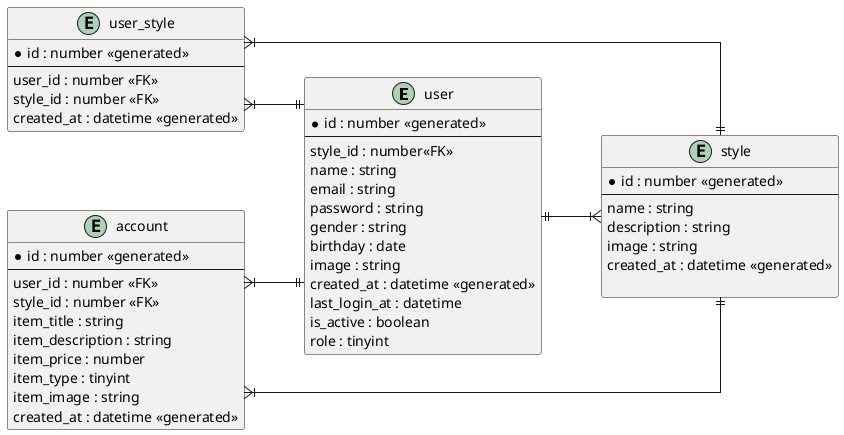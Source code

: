 @startuml
' hide the spot
' hide circle

' avoid problems with angled crows feet
skinparam linetype ortho

left to right direction

entity "user" as u {
    *id : number <<generated>>
    --
    style_id : number<<FK>>
    name : string
    email : string
    password : string
    gender : string
    birthday : date
    image : string
    created_at : datetime <<generated>>
    last_login_at : datetime
    is_active : boolean
    role : tinyint
}

entity "user_style" as us{
    *id : number <<generated>>
    --
    user_id : number <<FK>>
    style_id : number <<FK>>
    created_at : datetime <<generated>>
}


entity "style" as s {
    *id : number <<generated>>
    --
    name : string
    description : string
    image : string
    created_at : datetime <<generated>>

}

entity "account" as a{
    *id : number <<generated>>
    --
    user_id : number <<FK>>
    style_id : number <<FK>>
    item_title : string
    item_description : string
    item_price : number
    item_type : tinyint
    item_image : string
    created_at : datetime <<generated>>
}

    u ||--|{ s
    a }|--|| u
    a }|--|| s
    us }|--|| u
    us }|--|| s

@enduml